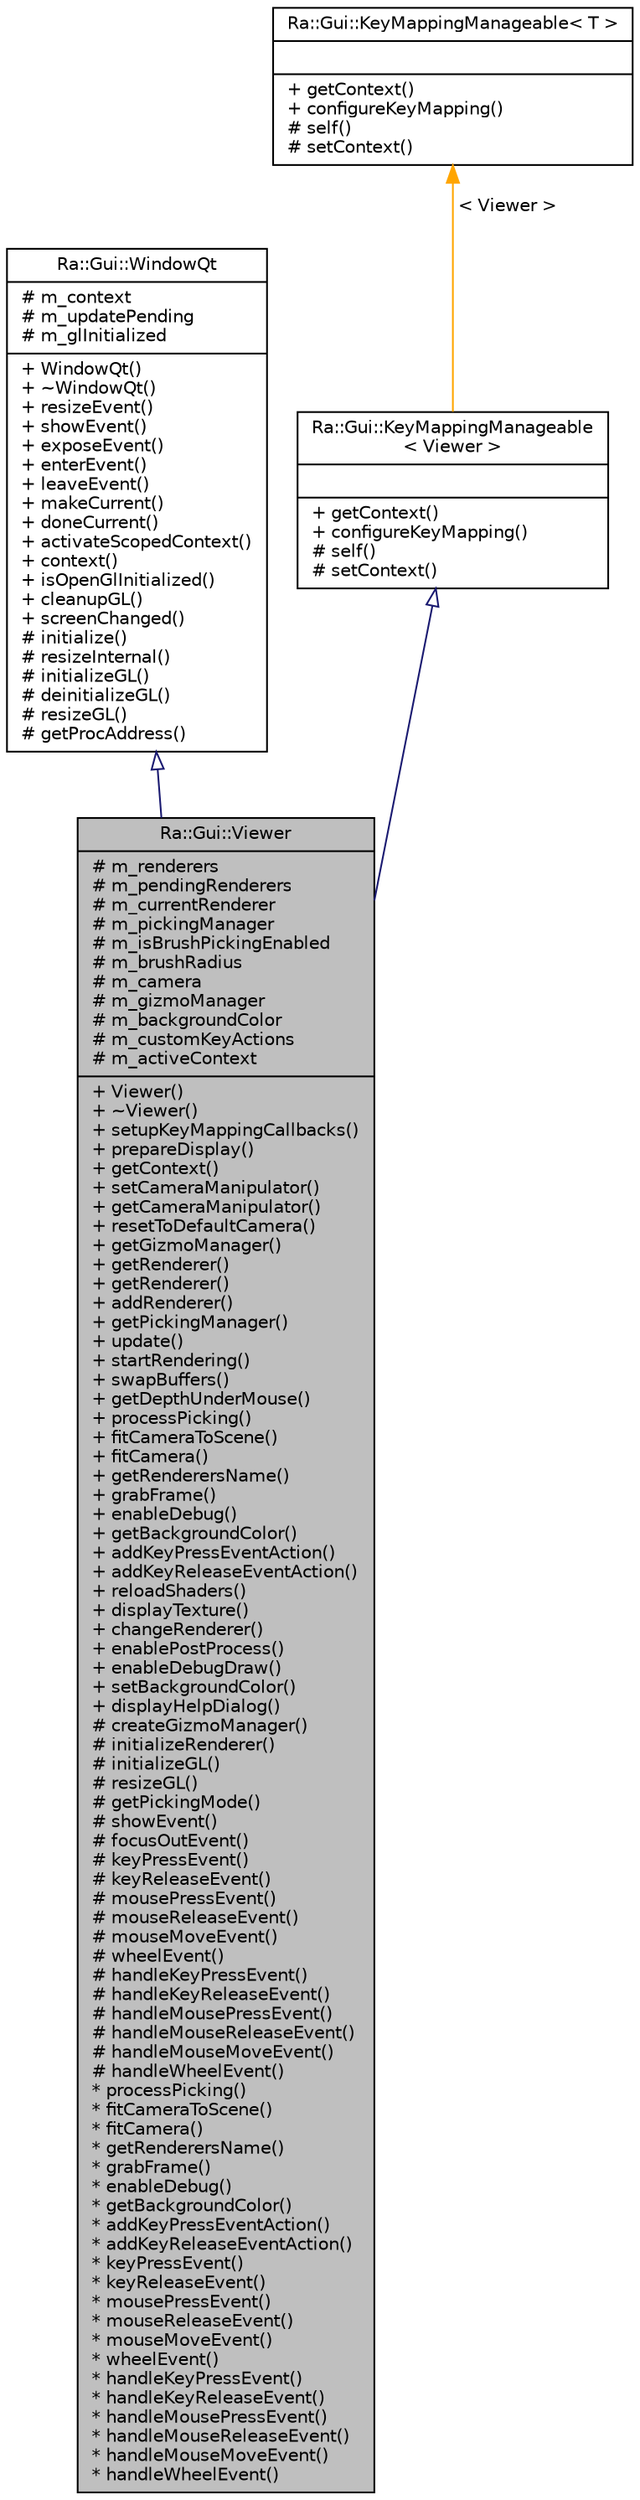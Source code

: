 digraph "Ra::Gui::Viewer"
{
 // INTERACTIVE_SVG=YES
 // LATEX_PDF_SIZE
  edge [fontname="Helvetica",fontsize="10",labelfontname="Helvetica",labelfontsize="10"];
  node [fontname="Helvetica",fontsize="10",shape=record];
  Node1 [label="{Ra::Gui::Viewer\n|# m_renderers\l# m_pendingRenderers\l# m_currentRenderer\l# m_pickingManager\l# m_isBrushPickingEnabled\l# m_brushRadius\l# m_camera\l# m_gizmoManager\l# m_backgroundColor\l# m_customKeyActions\l# m_activeContext\l|+ Viewer()\l+ ~Viewer()\l+ setupKeyMappingCallbacks()\l+ prepareDisplay()\l+ getContext()\l+ setCameraManipulator()\l+ getCameraManipulator()\l+ resetToDefaultCamera()\l+ getGizmoManager()\l+ getRenderer()\l+ getRenderer()\l+ addRenderer()\l+ getPickingManager()\l+ update()\l+ startRendering()\l+ swapBuffers()\l+ getDepthUnderMouse()\l+ processPicking()\l+ fitCameraToScene()\l+ fitCamera()\l+ getRenderersName()\l+ grabFrame()\l+ enableDebug()\l+ getBackgroundColor()\l+ addKeyPressEventAction()\l+ addKeyReleaseEventAction()\l+ reloadShaders()\l+ displayTexture()\l+ changeRenderer()\l+ enablePostProcess()\l+ enableDebugDraw()\l+ setBackgroundColor()\l+ displayHelpDialog()\l# createGizmoManager()\l# initializeRenderer()\l# initializeGL()\l# resizeGL()\l# getPickingMode()\l# showEvent()\l# focusOutEvent()\l# keyPressEvent()\l# keyReleaseEvent()\l# mousePressEvent()\l# mouseReleaseEvent()\l# mouseMoveEvent()\l# wheelEvent()\l# handleKeyPressEvent()\l# handleKeyReleaseEvent()\l# handleMousePressEvent()\l# handleMouseReleaseEvent()\l# handleMouseMoveEvent()\l# handleWheelEvent()\l* processPicking()\l* fitCameraToScene()\l* fitCamera()\l* getRenderersName()\l* grabFrame()\l* enableDebug()\l* getBackgroundColor()\l* addKeyPressEventAction()\l* addKeyReleaseEventAction()\l* keyPressEvent()\l* keyReleaseEvent()\l* mousePressEvent()\l* mouseReleaseEvent()\l* mouseMoveEvent()\l* wheelEvent()\l* handleKeyPressEvent()\l* handleKeyReleaseEvent()\l* handleMousePressEvent()\l* handleMouseReleaseEvent()\l* handleMouseMoveEvent()\l* handleWheelEvent()\l}",height=0.2,width=0.4,color="black", fillcolor="grey75", style="filled", fontcolor="black",tooltip=" "];
  Node2 -> Node1 [dir="back",color="midnightblue",fontsize="10",style="solid",arrowtail="onormal",fontname="Helvetica"];
  Node2 [label="{Ra::Gui::WindowQt\n|# m_context\l# m_updatePending\l# m_glInitialized\l|+ WindowQt()\l+ ~WindowQt()\l+ resizeEvent()\l+ showEvent()\l+ exposeEvent()\l+ enterEvent()\l+ leaveEvent()\l+ makeCurrent()\l+ doneCurrent()\l+ activateScopedContext()\l+ context()\l+ isOpenGlInitialized()\l+ cleanupGL()\l+ screenChanged()\l# initialize()\l# resizeInternal()\l# initializeGL()\l# deinitializeGL()\l# resizeGL()\l# getProcAddress()\l}",height=0.2,width=0.4,color="black", fillcolor="white", style="filled",URL="$classRa_1_1Gui_1_1WindowQt.html",tooltip="Base class for OpenGL widgets, compatble with Qt and globjects/glbindings."];
  Node3 -> Node1 [dir="back",color="midnightblue",fontsize="10",style="solid",arrowtail="onormal",fontname="Helvetica"];
  Node3 [label="{Ra::Gui::KeyMappingManageable\l\< Viewer \>\n||+ getContext()\l+ configureKeyMapping()\l# self()\l# setContext()\l}",height=0.2,width=0.4,color="black", fillcolor="white", style="filled",URL="$classRa_1_1Gui_1_1KeyMappingManageable.html",tooltip=" "];
  Node4 -> Node3 [dir="back",color="orange",fontsize="10",style="solid",label=" \< Viewer \>" ,fontname="Helvetica"];
  Node4 [label="{Ra::Gui::KeyMappingManageable\< T \>\n||+ getContext()\l+ configureKeyMapping()\l# self()\l# setContext()\l}",height=0.2,width=0.4,color="black", fillcolor="white", style="filled",URL="$classRa_1_1Gui_1_1KeyMappingManageable.html",tooltip=" "];
}
